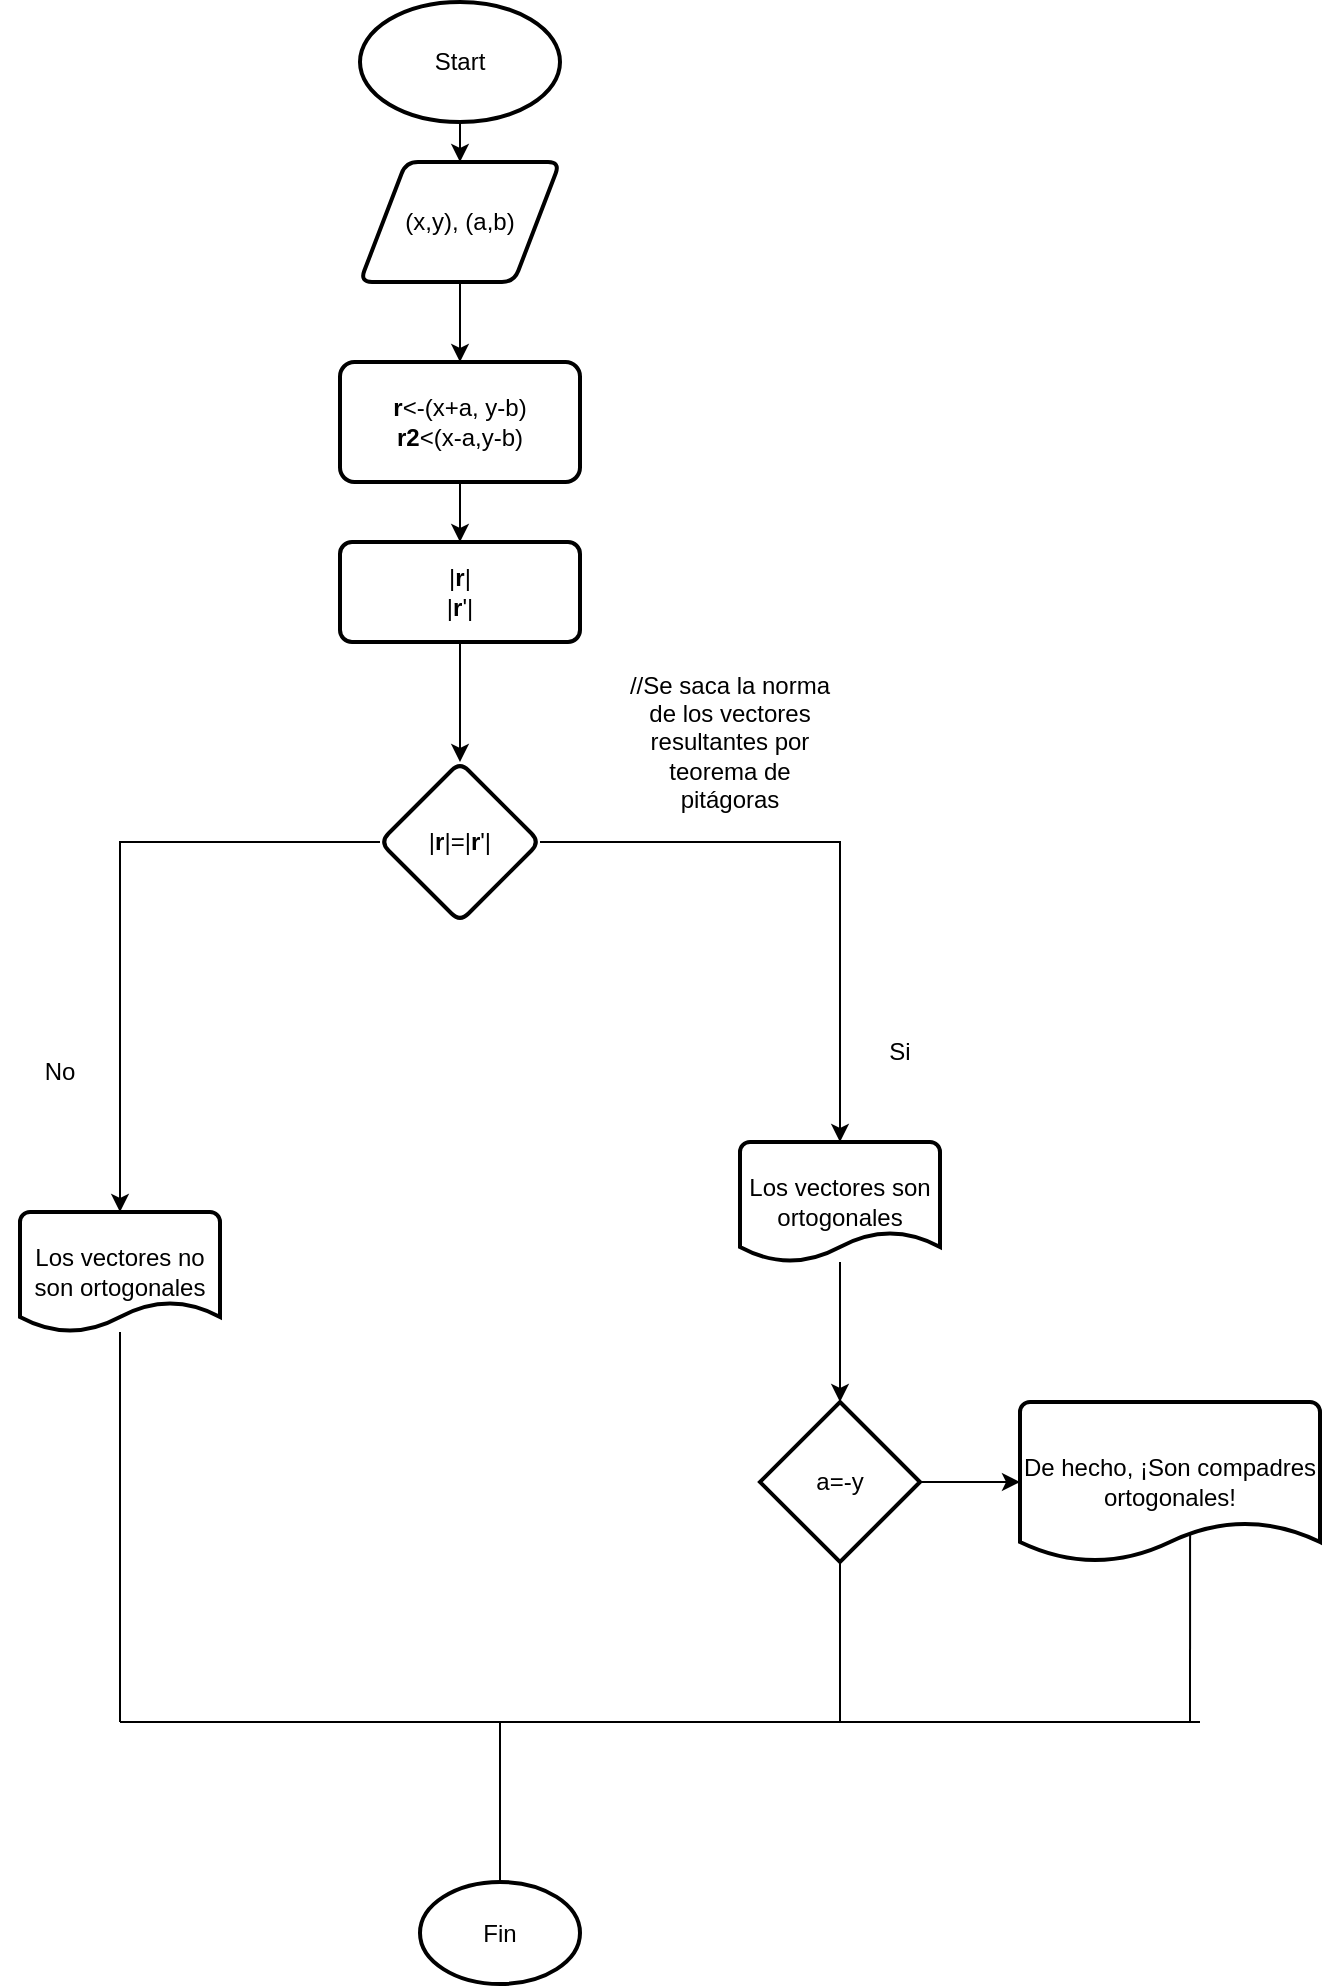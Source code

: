 <mxfile version="20.2.3" type="device"><diagram id="_AxwBxfCnCmYa2pmzbia" name="Página-1"><mxGraphModel dx="868" dy="1721" grid="1" gridSize="10" guides="1" tooltips="1" connect="1" arrows="1" fold="1" page="1" pageScale="1" pageWidth="827" pageHeight="1169" math="0" shadow="0"><root><mxCell id="0"/><mxCell id="1" parent="0"/><mxCell id="C_OekuARWaBLoZLOfm3O-5" value="" style="edgeStyle=orthogonalEdgeStyle;rounded=0;orthogonalLoop=1;jettySize=auto;html=1;" edge="1" parent="1" source="C_OekuARWaBLoZLOfm3O-3" target="C_OekuARWaBLoZLOfm3O-9"><mxGeometry relative="1" as="geometry"><mxPoint x="370" y="150" as="targetPoint"/></mxGeometry></mxCell><mxCell id="C_OekuARWaBLoZLOfm3O-3" value="(x,y), (a,b)" style="shape=parallelogram;html=1;strokeWidth=2;perimeter=parallelogramPerimeter;whiteSpace=wrap;rounded=1;arcSize=12;size=0.23;" vertex="1" parent="1"><mxGeometry x="320" y="60" width="100" height="60" as="geometry"/></mxCell><mxCell id="C_OekuARWaBLoZLOfm3O-12" value="" style="edgeStyle=orthogonalEdgeStyle;rounded=0;orthogonalLoop=1;jettySize=auto;html=1;" edge="1" parent="1" source="C_OekuARWaBLoZLOfm3O-9" target="C_OekuARWaBLoZLOfm3O-13"><mxGeometry relative="1" as="geometry"><mxPoint x="370" y="380" as="targetPoint"/></mxGeometry></mxCell><mxCell id="C_OekuARWaBLoZLOfm3O-9" value="&lt;b&gt;r&lt;/b&gt;&lt;span style=&quot;text-align: left;&quot;&gt;&amp;lt;-(x+a, y-b)&lt;/span&gt;&lt;b&gt;&lt;br&gt;&lt;/b&gt;&lt;b&gt;r2&lt;/b&gt;&lt;span style=&quot;text-align: left;&quot;&gt;&amp;lt;(x-a,y-b)&lt;/span&gt;&lt;b&gt;&lt;br&gt;&lt;/b&gt;" style="whiteSpace=wrap;html=1;strokeWidth=2;rounded=1;arcSize=12;" vertex="1" parent="1"><mxGeometry x="310" y="160" width="120" height="60" as="geometry"/></mxCell><mxCell id="C_OekuARWaBLoZLOfm3O-13" value="|&lt;b&gt;r&lt;/b&gt;|&lt;br&gt;|&lt;b&gt;r&lt;/b&gt;'|" style="whiteSpace=wrap;html=1;strokeWidth=2;rounded=1;arcSize=12;" vertex="1" parent="1"><mxGeometry x="310" y="250" width="120" height="50" as="geometry"/></mxCell><mxCell id="C_OekuARWaBLoZLOfm3O-18" value="" style="edgeStyle=orthogonalEdgeStyle;rounded=0;orthogonalLoop=1;jettySize=auto;html=1;fontColor=#000000;exitX=0.5;exitY=1;exitDx=0;exitDy=0;" edge="1" parent="1" source="C_OekuARWaBLoZLOfm3O-13" target="C_OekuARWaBLoZLOfm3O-17"><mxGeometry relative="1" as="geometry"><mxPoint x="370" y="540" as="sourcePoint"/></mxGeometry></mxCell><mxCell id="C_OekuARWaBLoZLOfm3O-19" style="edgeStyle=orthogonalEdgeStyle;rounded=0;orthogonalLoop=1;jettySize=auto;html=1;fontColor=#000000;" edge="1" parent="1" source="C_OekuARWaBLoZLOfm3O-17" target="C_OekuARWaBLoZLOfm3O-21"><mxGeometry relative="1" as="geometry"><mxPoint x="200" y="770" as="targetPoint"/></mxGeometry></mxCell><mxCell id="C_OekuARWaBLoZLOfm3O-23" style="edgeStyle=orthogonalEdgeStyle;rounded=0;orthogonalLoop=1;jettySize=auto;html=1;entryX=0.5;entryY=0;entryDx=0;entryDy=0;entryPerimeter=0;fontColor=#000000;" edge="1" parent="1" source="C_OekuARWaBLoZLOfm3O-17" target="C_OekuARWaBLoZLOfm3O-22"><mxGeometry relative="1" as="geometry"/></mxCell><mxCell id="C_OekuARWaBLoZLOfm3O-17" value="|&lt;b&gt;r&lt;/b&gt;|=|&lt;b&gt;r&lt;/b&gt;'|" style="rhombus;whiteSpace=wrap;html=1;strokeWidth=2;rounded=1;arcSize=12;" vertex="1" parent="1"><mxGeometry x="330" y="360" width="80" height="80" as="geometry"/></mxCell><mxCell id="C_OekuARWaBLoZLOfm3O-21" value="Los vectores no son ortogonales" style="strokeWidth=2;html=1;shape=mxgraph.flowchart.document2;whiteSpace=wrap;size=0.25;fontColor=#000000;" vertex="1" parent="1"><mxGeometry x="150" y="585" width="100" height="60" as="geometry"/></mxCell><mxCell id="C_OekuARWaBLoZLOfm3O-29" value="" style="edgeStyle=orthogonalEdgeStyle;rounded=0;orthogonalLoop=1;jettySize=auto;html=1;fontColor=#000000;" edge="1" parent="1" source="C_OekuARWaBLoZLOfm3O-22" target="C_OekuARWaBLoZLOfm3O-28"><mxGeometry relative="1" as="geometry"/></mxCell><mxCell id="C_OekuARWaBLoZLOfm3O-22" value="Los vectores son ortogonales" style="strokeWidth=2;html=1;shape=mxgraph.flowchart.document2;whiteSpace=wrap;size=0.25;fontColor=#000000;" vertex="1" parent="1"><mxGeometry x="510" y="550" width="100" height="60" as="geometry"/></mxCell><mxCell id="C_OekuARWaBLoZLOfm3O-24" value="No" style="text;html=1;strokeColor=none;fillColor=none;align=center;verticalAlign=middle;whiteSpace=wrap;rounded=0;fontColor=#000000;" vertex="1" parent="1"><mxGeometry x="140" y="500" width="60" height="30" as="geometry"/></mxCell><mxCell id="C_OekuARWaBLoZLOfm3O-25" value="Si" style="text;html=1;strokeColor=none;fillColor=none;align=center;verticalAlign=middle;whiteSpace=wrap;rounded=0;fontColor=#000000;" vertex="1" parent="1"><mxGeometry x="560" y="490" width="60" height="30" as="geometry"/></mxCell><mxCell id="C_OekuARWaBLoZLOfm3O-34" style="edgeStyle=orthogonalEdgeStyle;rounded=0;orthogonalLoop=1;jettySize=auto;html=1;entryX=0;entryY=0.5;entryDx=0;entryDy=0;entryPerimeter=0;fontColor=#000000;" edge="1" parent="1" source="C_OekuARWaBLoZLOfm3O-28" target="C_OekuARWaBLoZLOfm3O-32"><mxGeometry relative="1" as="geometry"/></mxCell><mxCell id="C_OekuARWaBLoZLOfm3O-28" value="a=-y" style="rhombus;whiteSpace=wrap;html=1;fontColor=#000000;strokeWidth=2;" vertex="1" parent="1"><mxGeometry x="520" y="680" width="80" height="80" as="geometry"/></mxCell><mxCell id="C_OekuARWaBLoZLOfm3O-31" value="" style="endArrow=none;html=1;rounded=0;fontColor=#000000;entryX=0.5;entryY=1;entryDx=0;entryDy=0;" edge="1" parent="1" target="C_OekuARWaBLoZLOfm3O-28"><mxGeometry width="50" height="50" relative="1" as="geometry"><mxPoint x="560" y="840" as="sourcePoint"/><mxPoint x="650" y="990" as="targetPoint"/></mxGeometry></mxCell><mxCell id="C_OekuARWaBLoZLOfm3O-32" value="De hecho, ¡Son compadres ortogonales!" style="strokeWidth=2;html=1;shape=mxgraph.flowchart.document2;whiteSpace=wrap;size=0.25;fontColor=#000000;" vertex="1" parent="1"><mxGeometry x="650" y="680" width="150" height="80" as="geometry"/></mxCell><mxCell id="C_OekuARWaBLoZLOfm3O-35" value="" style="endArrow=none;html=1;rounded=0;fontColor=#000000;entryX=0.567;entryY=0.813;entryDx=0;entryDy=0;entryPerimeter=0;" edge="1" parent="1" target="C_OekuARWaBLoZLOfm3O-32"><mxGeometry width="50" height="50" relative="1" as="geometry"><mxPoint x="735" y="840" as="sourcePoint"/><mxPoint x="700" y="1000" as="targetPoint"/></mxGeometry></mxCell><mxCell id="C_OekuARWaBLoZLOfm3O-36" value="" style="endArrow=none;html=1;rounded=0;fontColor=#000000;" edge="1" parent="1"><mxGeometry width="50" height="50" relative="1" as="geometry"><mxPoint x="200" y="840" as="sourcePoint"/><mxPoint x="740" y="840" as="targetPoint"/></mxGeometry></mxCell><mxCell id="C_OekuARWaBLoZLOfm3O-37" value="" style="endArrow=none;html=1;rounded=0;fontColor=#000000;" edge="1" parent="1" target="C_OekuARWaBLoZLOfm3O-21"><mxGeometry width="50" height="50" relative="1" as="geometry"><mxPoint x="200" y="840" as="sourcePoint"/><mxPoint x="199.5" y="840" as="targetPoint"/></mxGeometry></mxCell><mxCell id="C_OekuARWaBLoZLOfm3O-38" value="" style="endArrow=none;html=1;rounded=0;fontColor=#000000;" edge="1" parent="1" source="C_OekuARWaBLoZLOfm3O-39"><mxGeometry width="50" height="50" relative="1" as="geometry"><mxPoint x="470" y="1110" as="sourcePoint"/><mxPoint x="390" y="840" as="targetPoint"/></mxGeometry></mxCell><mxCell id="C_OekuARWaBLoZLOfm3O-39" value="Fin" style="strokeWidth=2;html=1;shape=mxgraph.flowchart.start_1;whiteSpace=wrap;fontColor=#000000;" vertex="1" parent="1"><mxGeometry x="350" y="920" width="80" height="51" as="geometry"/></mxCell><mxCell id="C_OekuARWaBLoZLOfm3O-41" value="" style="edgeStyle=orthogonalEdgeStyle;rounded=0;orthogonalLoop=1;jettySize=auto;html=1;fontColor=#000000;" edge="1" parent="1" source="C_OekuARWaBLoZLOfm3O-40" target="C_OekuARWaBLoZLOfm3O-3"><mxGeometry relative="1" as="geometry"/></mxCell><mxCell id="C_OekuARWaBLoZLOfm3O-40" value="Start" style="strokeWidth=2;html=1;shape=mxgraph.flowchart.start_1;whiteSpace=wrap;fontColor=#000000;" vertex="1" parent="1"><mxGeometry x="320" y="-20" width="100" height="60" as="geometry"/></mxCell><mxCell id="C_OekuARWaBLoZLOfm3O-42" value="//Se saca la norma de los vectores resultantes por teorema de pitágoras" style="text;html=1;strokeColor=none;fillColor=none;align=center;verticalAlign=middle;whiteSpace=wrap;rounded=0;fontColor=#000000;" vertex="1" parent="1"><mxGeometry x="450" y="300" width="110" height="100" as="geometry"/></mxCell></root></mxGraphModel></diagram></mxfile>